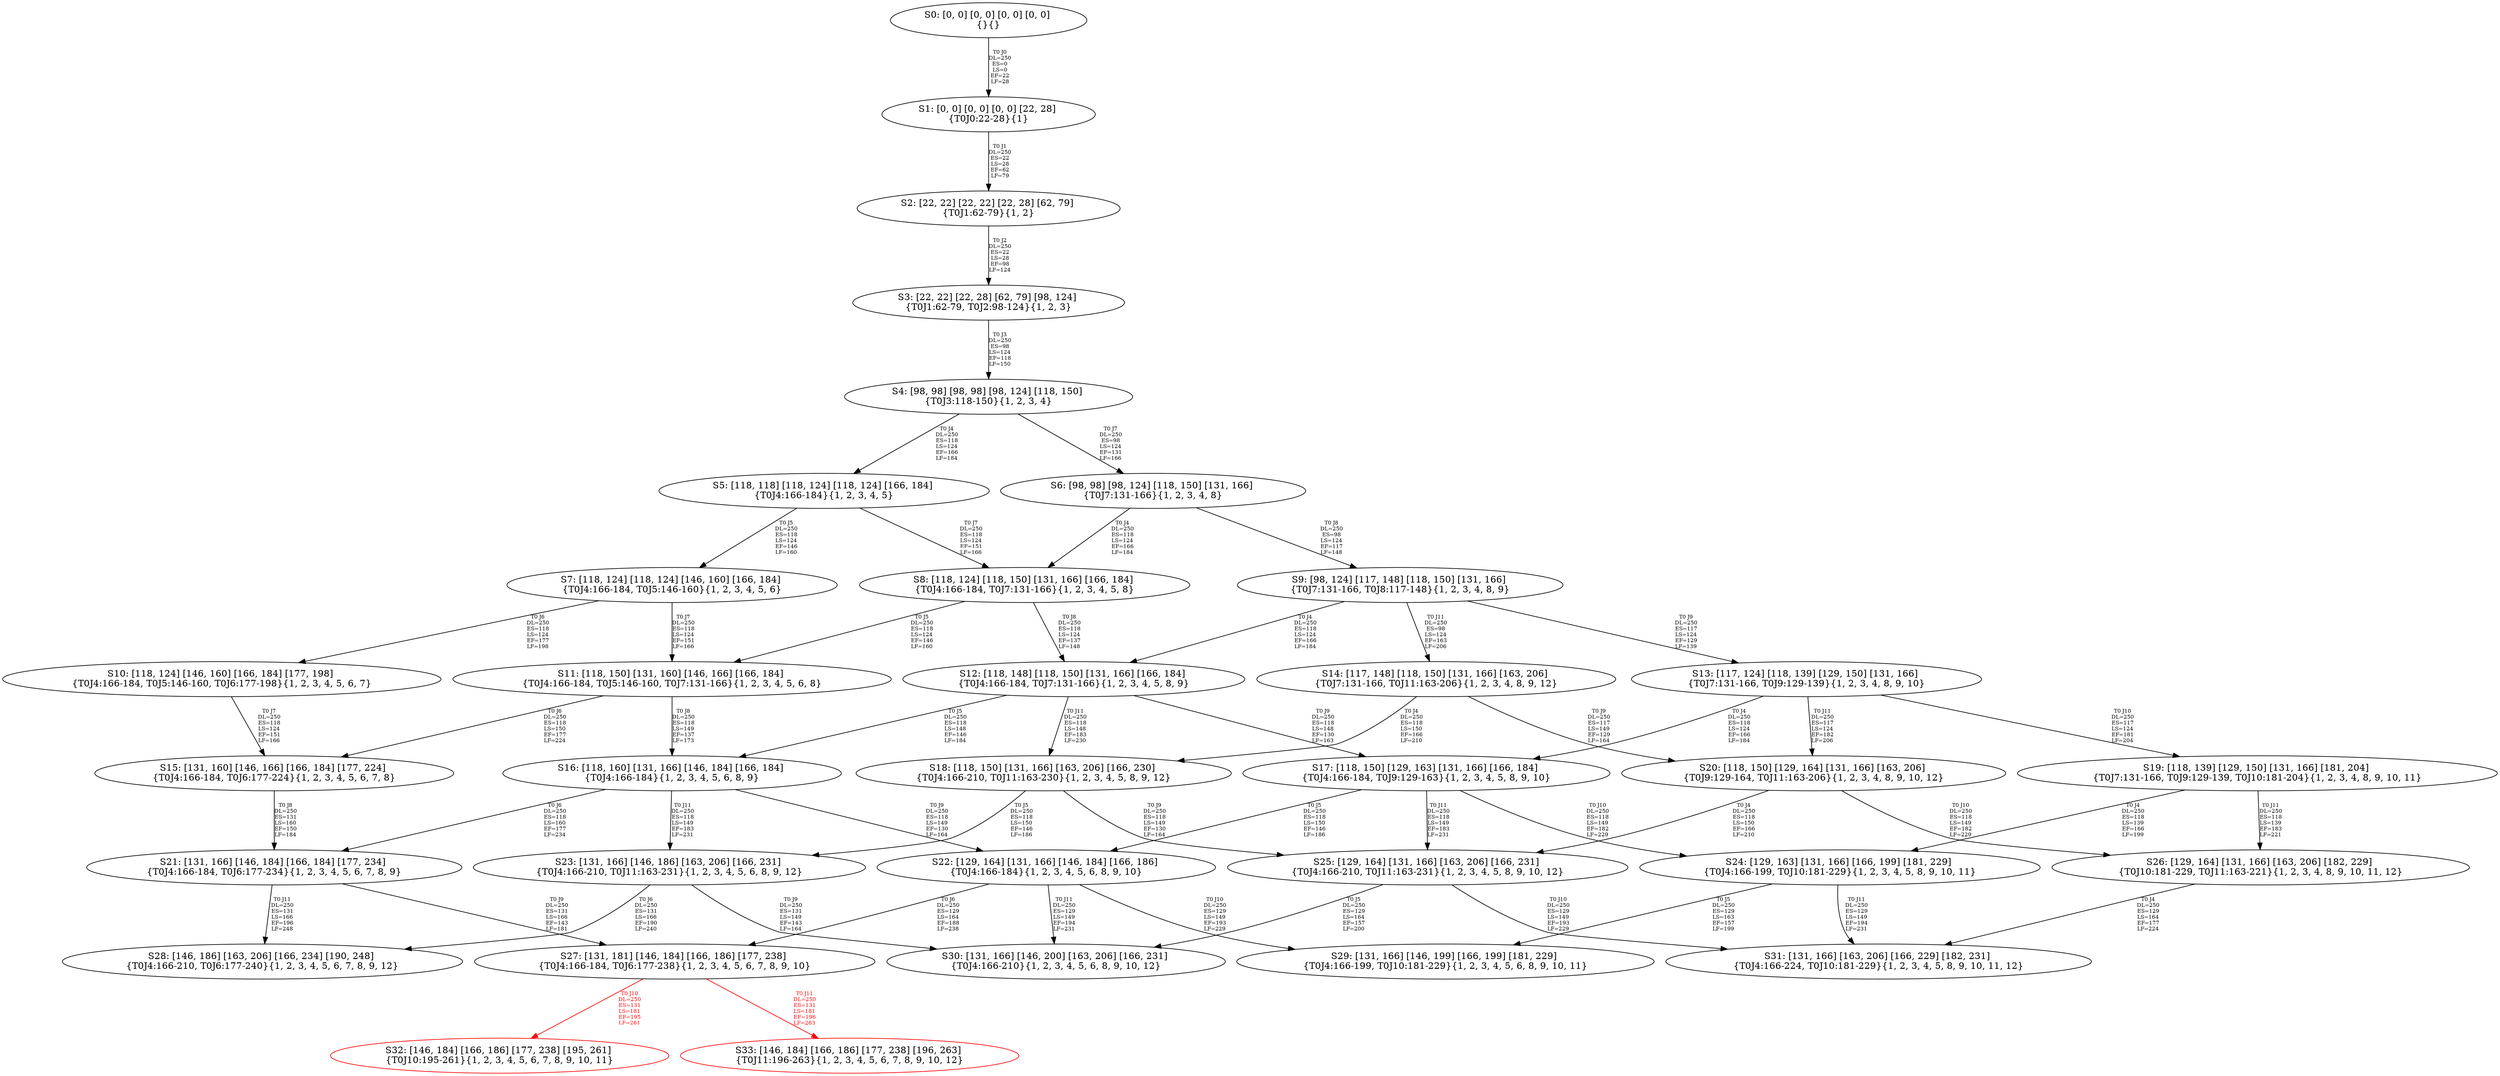 digraph {
	S0[label="S0: [0, 0] [0, 0] [0, 0] [0, 0] \n{}{}"];
	S1[label="S1: [0, 0] [0, 0] [0, 0] [22, 28] \n{T0J0:22-28}{1}"];
	S2[label="S2: [22, 22] [22, 22] [22, 28] [62, 79] \n{T0J1:62-79}{1, 2}"];
	S3[label="S3: [22, 22] [22, 28] [62, 79] [98, 124] \n{T0J1:62-79, T0J2:98-124}{1, 2, 3}"];
	S4[label="S4: [98, 98] [98, 98] [98, 124] [118, 150] \n{T0J3:118-150}{1, 2, 3, 4}"];
	S5[label="S5: [118, 118] [118, 124] [118, 124] [166, 184] \n{T0J4:166-184}{1, 2, 3, 4, 5}"];
	S6[label="S6: [98, 98] [98, 124] [118, 150] [131, 166] \n{T0J7:131-166}{1, 2, 3, 4, 8}"];
	S7[label="S7: [118, 124] [118, 124] [146, 160] [166, 184] \n{T0J4:166-184, T0J5:146-160}{1, 2, 3, 4, 5, 6}"];
	S8[label="S8: [118, 124] [118, 150] [131, 166] [166, 184] \n{T0J4:166-184, T0J7:131-166}{1, 2, 3, 4, 5, 8}"];
	S9[label="S9: [98, 124] [117, 148] [118, 150] [131, 166] \n{T0J7:131-166, T0J8:117-148}{1, 2, 3, 4, 8, 9}"];
	S10[label="S10: [118, 124] [146, 160] [166, 184] [177, 198] \n{T0J4:166-184, T0J5:146-160, T0J6:177-198}{1, 2, 3, 4, 5, 6, 7}"];
	S11[label="S11: [118, 150] [131, 160] [146, 166] [166, 184] \n{T0J4:166-184, T0J5:146-160, T0J7:131-166}{1, 2, 3, 4, 5, 6, 8}"];
	S12[label="S12: [118, 148] [118, 150] [131, 166] [166, 184] \n{T0J4:166-184, T0J7:131-166}{1, 2, 3, 4, 5, 8, 9}"];
	S13[label="S13: [117, 124] [118, 139] [129, 150] [131, 166] \n{T0J7:131-166, T0J9:129-139}{1, 2, 3, 4, 8, 9, 10}"];
	S14[label="S14: [117, 148] [118, 150] [131, 166] [163, 206] \n{T0J7:131-166, T0J11:163-206}{1, 2, 3, 4, 8, 9, 12}"];
	S15[label="S15: [131, 160] [146, 166] [166, 184] [177, 224] \n{T0J4:166-184, T0J6:177-224}{1, 2, 3, 4, 5, 6, 7, 8}"];
	S16[label="S16: [118, 160] [131, 166] [146, 184] [166, 184] \n{T0J4:166-184}{1, 2, 3, 4, 5, 6, 8, 9}"];
	S17[label="S17: [118, 150] [129, 163] [131, 166] [166, 184] \n{T0J4:166-184, T0J9:129-163}{1, 2, 3, 4, 5, 8, 9, 10}"];
	S18[label="S18: [118, 150] [131, 166] [163, 206] [166, 230] \n{T0J4:166-210, T0J11:163-230}{1, 2, 3, 4, 5, 8, 9, 12}"];
	S19[label="S19: [118, 139] [129, 150] [131, 166] [181, 204] \n{T0J7:131-166, T0J9:129-139, T0J10:181-204}{1, 2, 3, 4, 8, 9, 10, 11}"];
	S20[label="S20: [118, 150] [129, 164] [131, 166] [163, 206] \n{T0J9:129-164, T0J11:163-206}{1, 2, 3, 4, 8, 9, 10, 12}"];
	S21[label="S21: [131, 166] [146, 184] [166, 184] [177, 234] \n{T0J4:166-184, T0J6:177-234}{1, 2, 3, 4, 5, 6, 7, 8, 9}"];
	S22[label="S22: [129, 164] [131, 166] [146, 184] [166, 186] \n{T0J4:166-184}{1, 2, 3, 4, 5, 6, 8, 9, 10}"];
	S23[label="S23: [131, 166] [146, 186] [163, 206] [166, 231] \n{T0J4:166-210, T0J11:163-231}{1, 2, 3, 4, 5, 6, 8, 9, 12}"];
	S24[label="S24: [129, 163] [131, 166] [166, 199] [181, 229] \n{T0J4:166-199, T0J10:181-229}{1, 2, 3, 4, 5, 8, 9, 10, 11}"];
	S25[label="S25: [129, 164] [131, 166] [163, 206] [166, 231] \n{T0J4:166-210, T0J11:163-231}{1, 2, 3, 4, 5, 8, 9, 10, 12}"];
	S26[label="S26: [129, 164] [131, 166] [163, 206] [182, 229] \n{T0J10:181-229, T0J11:163-221}{1, 2, 3, 4, 8, 9, 10, 11, 12}"];
	S27[label="S27: [131, 181] [146, 184] [166, 186] [177, 238] \n{T0J4:166-184, T0J6:177-238}{1, 2, 3, 4, 5, 6, 7, 8, 9, 10}"];
	S28[label="S28: [146, 186] [163, 206] [166, 234] [190, 248] \n{T0J4:166-210, T0J6:177-240}{1, 2, 3, 4, 5, 6, 7, 8, 9, 12}"];
	S29[label="S29: [131, 166] [146, 199] [166, 199] [181, 229] \n{T0J4:166-199, T0J10:181-229}{1, 2, 3, 4, 5, 6, 8, 9, 10, 11}"];
	S30[label="S30: [131, 166] [146, 200] [163, 206] [166, 231] \n{T0J4:166-210}{1, 2, 3, 4, 5, 6, 8, 9, 10, 12}"];
	S31[label="S31: [131, 166] [163, 206] [166, 229] [182, 231] \n{T0J4:166-224, T0J10:181-229}{1, 2, 3, 4, 5, 8, 9, 10, 11, 12}"];
	S32[label="S32: [146, 184] [166, 186] [177, 238] [195, 261] \n{T0J10:195-261}{1, 2, 3, 4, 5, 6, 7, 8, 9, 10, 11}"];
	S33[label="S33: [146, 184] [166, 186] [177, 238] [196, 263] \n{T0J11:196-263}{1, 2, 3, 4, 5, 6, 7, 8, 9, 10, 12}"];
	S0 -> S1[label="T0 J0\nDL=250\nES=0\nLS=0\nEF=22\nLF=28",fontsize=8];
	S1 -> S2[label="T0 J1\nDL=250\nES=22\nLS=28\nEF=62\nLF=79",fontsize=8];
	S2 -> S3[label="T0 J2\nDL=250\nES=22\nLS=28\nEF=98\nLF=124",fontsize=8];
	S3 -> S4[label="T0 J3\nDL=250\nES=98\nLS=124\nEF=118\nLF=150",fontsize=8];
	S4 -> S5[label="T0 J4\nDL=250\nES=118\nLS=124\nEF=166\nLF=184",fontsize=8];
	S4 -> S6[label="T0 J7\nDL=250\nES=98\nLS=124\nEF=131\nLF=166",fontsize=8];
	S5 -> S7[label="T0 J5\nDL=250\nES=118\nLS=124\nEF=146\nLF=160",fontsize=8];
	S5 -> S8[label="T0 J7\nDL=250\nES=118\nLS=124\nEF=151\nLF=166",fontsize=8];
	S6 -> S8[label="T0 J4\nDL=250\nES=118\nLS=124\nEF=166\nLF=184",fontsize=8];
	S6 -> S9[label="T0 J8\nDL=250\nES=98\nLS=124\nEF=117\nLF=148",fontsize=8];
	S7 -> S10[label="T0 J6\nDL=250\nES=118\nLS=124\nEF=177\nLF=198",fontsize=8];
	S7 -> S11[label="T0 J7\nDL=250\nES=118\nLS=124\nEF=151\nLF=166",fontsize=8];
	S8 -> S11[label="T0 J5\nDL=250\nES=118\nLS=124\nEF=146\nLF=160",fontsize=8];
	S8 -> S12[label="T0 J8\nDL=250\nES=118\nLS=124\nEF=137\nLF=148",fontsize=8];
	S9 -> S12[label="T0 J4\nDL=250\nES=118\nLS=124\nEF=166\nLF=184",fontsize=8];
	S9 -> S13[label="T0 J9\nDL=250\nES=117\nLS=124\nEF=129\nLF=139",fontsize=8];
	S9 -> S14[label="T0 J11\nDL=250\nES=98\nLS=124\nEF=163\nLF=206",fontsize=8];
	S10 -> S15[label="T0 J7\nDL=250\nES=118\nLS=124\nEF=151\nLF=166",fontsize=8];
	S11 -> S15[label="T0 J6\nDL=250\nES=118\nLS=150\nEF=177\nLF=224",fontsize=8];
	S11 -> S16[label="T0 J8\nDL=250\nES=118\nLS=149\nEF=137\nLF=173",fontsize=8];
	S12 -> S16[label="T0 J5\nDL=250\nES=118\nLS=148\nEF=146\nLF=184",fontsize=8];
	S12 -> S17[label="T0 J9\nDL=250\nES=118\nLS=148\nEF=130\nLF=163",fontsize=8];
	S12 -> S18[label="T0 J11\nDL=250\nES=118\nLS=148\nEF=183\nLF=230",fontsize=8];
	S13 -> S17[label="T0 J4\nDL=250\nES=118\nLS=124\nEF=166\nLF=184",fontsize=8];
	S13 -> S19[label="T0 J10\nDL=250\nES=117\nLS=124\nEF=181\nLF=204",fontsize=8];
	S13 -> S20[label="T0 J11\nDL=250\nES=117\nLS=124\nEF=182\nLF=206",fontsize=8];
	S14 -> S18[label="T0 J4\nDL=250\nES=118\nLS=150\nEF=166\nLF=210",fontsize=8];
	S14 -> S20[label="T0 J9\nDL=250\nES=117\nLS=149\nEF=129\nLF=164",fontsize=8];
	S15 -> S21[label="T0 J8\nDL=250\nES=131\nLS=160\nEF=150\nLF=184",fontsize=8];
	S16 -> S21[label="T0 J6\nDL=250\nES=118\nLS=160\nEF=177\nLF=234",fontsize=8];
	S16 -> S22[label="T0 J9\nDL=250\nES=118\nLS=149\nEF=130\nLF=164",fontsize=8];
	S16 -> S23[label="T0 J11\nDL=250\nES=118\nLS=149\nEF=183\nLF=231",fontsize=8];
	S17 -> S22[label="T0 J5\nDL=250\nES=118\nLS=150\nEF=146\nLF=186",fontsize=8];
	S17 -> S24[label="T0 J10\nDL=250\nES=118\nLS=149\nEF=182\nLF=229",fontsize=8];
	S17 -> S25[label="T0 J11\nDL=250\nES=118\nLS=149\nEF=183\nLF=231",fontsize=8];
	S18 -> S23[label="T0 J5\nDL=250\nES=118\nLS=150\nEF=146\nLF=186",fontsize=8];
	S18 -> S25[label="T0 J9\nDL=250\nES=118\nLS=149\nEF=130\nLF=164",fontsize=8];
	S19 -> S24[label="T0 J4\nDL=250\nES=118\nLS=139\nEF=166\nLF=199",fontsize=8];
	S19 -> S26[label="T0 J11\nDL=250\nES=118\nLS=139\nEF=183\nLF=221",fontsize=8];
	S20 -> S25[label="T0 J4\nDL=250\nES=118\nLS=150\nEF=166\nLF=210",fontsize=8];
	S20 -> S26[label="T0 J10\nDL=250\nES=118\nLS=149\nEF=182\nLF=229",fontsize=8];
	S21 -> S27[label="T0 J9\nDL=250\nES=131\nLS=166\nEF=143\nLF=181",fontsize=8];
	S21 -> S28[label="T0 J11\nDL=250\nES=131\nLS=166\nEF=196\nLF=248",fontsize=8];
	S22 -> S27[label="T0 J6\nDL=250\nES=129\nLS=164\nEF=188\nLF=238",fontsize=8];
	S22 -> S29[label="T0 J10\nDL=250\nES=129\nLS=149\nEF=193\nLF=229",fontsize=8];
	S22 -> S30[label="T0 J11\nDL=250\nES=129\nLS=149\nEF=194\nLF=231",fontsize=8];
	S23 -> S28[label="T0 J6\nDL=250\nES=131\nLS=166\nEF=190\nLF=240",fontsize=8];
	S23 -> S30[label="T0 J9\nDL=250\nES=131\nLS=149\nEF=143\nLF=164",fontsize=8];
	S24 -> S29[label="T0 J5\nDL=250\nES=129\nLS=163\nEF=157\nLF=199",fontsize=8];
	S24 -> S31[label="T0 J11\nDL=250\nES=129\nLS=149\nEF=194\nLF=231",fontsize=8];
	S25 -> S30[label="T0 J5\nDL=250\nES=129\nLS=164\nEF=157\nLF=200",fontsize=8];
	S25 -> S31[label="T0 J10\nDL=250\nES=129\nLS=149\nEF=193\nLF=229",fontsize=8];
	S26 -> S31[label="T0 J4\nDL=250\nES=129\nLS=164\nEF=177\nLF=224",fontsize=8];
	S27 -> S32[label="T0 J10\nDL=250\nES=131\nLS=181\nEF=195\nLF=261",color=Red,fontcolor=Red,fontsize=8];
S32[color=Red];
	S27 -> S33[label="T0 J11\nDL=250\nES=131\nLS=181\nEF=196\nLF=263",color=Red,fontcolor=Red,fontsize=8];
S33[color=Red];
}
